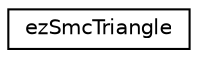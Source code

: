 digraph "Graphical Class Hierarchy"
{
 // LATEX_PDF_SIZE
  edge [fontname="Helvetica",fontsize="10",labelfontname="Helvetica",labelfontsize="10"];
  node [fontname="Helvetica",fontsize="10",shape=record];
  rankdir="LR";
  Node0 [label="ezSmcTriangle",height=0.2,width=0.4,color="black", fillcolor="white", style="filled",URL="$dd/dd3/structez_smc_triangle.htm",tooltip=" "];
}
